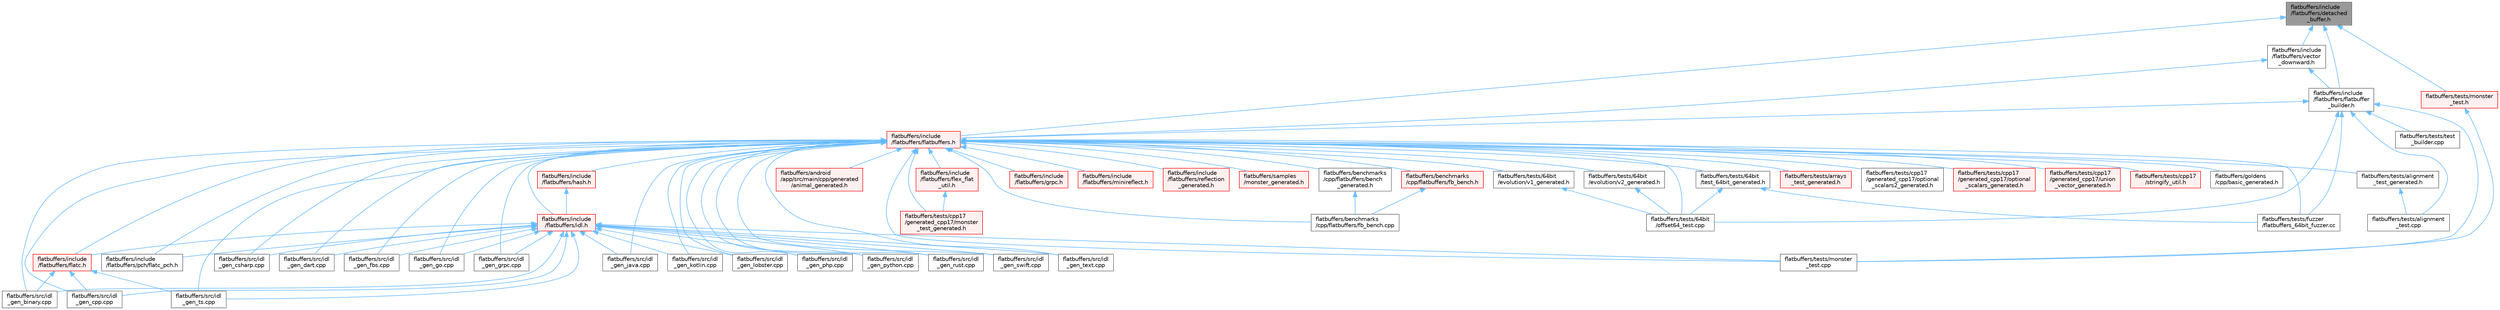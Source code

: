 digraph "flatbuffers/include/flatbuffers/detached_buffer.h"
{
 // LATEX_PDF_SIZE
  bgcolor="transparent";
  edge [fontname=Helvetica,fontsize=10,labelfontname=Helvetica,labelfontsize=10];
  node [fontname=Helvetica,fontsize=10,shape=box,height=0.2,width=0.4];
  Node1 [id="Node000001",label="flatbuffers/include\l/flatbuffers/detached\l_buffer.h",height=0.2,width=0.4,color="gray40", fillcolor="grey60", style="filled", fontcolor="black",tooltip=" "];
  Node1 -> Node2 [id="edge1_Node000001_Node000002",dir="back",color="steelblue1",style="solid",tooltip=" "];
  Node2 [id="Node000002",label="flatbuffers/include\l/flatbuffers/flatbuffer\l_builder.h",height=0.2,width=0.4,color="grey40", fillcolor="white", style="filled",URL="$flatbuffer__builder_8h.html",tooltip=" "];
  Node2 -> Node3 [id="edge2_Node000002_Node000003",dir="back",color="steelblue1",style="solid",tooltip=" "];
  Node3 [id="Node000003",label="flatbuffers/include\l/flatbuffers/flatbuffers.h",height=0.2,width=0.4,color="red", fillcolor="#FFF0F0", style="filled",URL="$flatbuffers_8h.html",tooltip=" "];
  Node3 -> Node4 [id="edge3_Node000003_Node000004",dir="back",color="steelblue1",style="solid",tooltip=" "];
  Node4 [id="Node000004",label="flatbuffers/android\l/app/src/main/cpp/generated\l/animal_generated.h",height=0.2,width=0.4,color="red", fillcolor="#FFF0F0", style="filled",URL="$animal__generated_8h.html",tooltip=" "];
  Node3 -> Node6 [id="edge4_Node000003_Node000006",dir="back",color="steelblue1",style="solid",tooltip=" "];
  Node6 [id="Node000006",label="flatbuffers/benchmarks\l/cpp/flatbuffers/bench\l_generated.h",height=0.2,width=0.4,color="grey40", fillcolor="white", style="filled",URL="$bench__generated_8h.html",tooltip=" "];
  Node6 -> Node7 [id="edge5_Node000006_Node000007",dir="back",color="steelblue1",style="solid",tooltip=" "];
  Node7 [id="Node000007",label="flatbuffers/benchmarks\l/cpp/flatbuffers/fb_bench.cpp",height=0.2,width=0.4,color="grey40", fillcolor="white", style="filled",URL="$fb__bench_8cpp.html",tooltip=" "];
  Node3 -> Node7 [id="edge6_Node000003_Node000007",dir="back",color="steelblue1",style="solid",tooltip=" "];
  Node3 -> Node8 [id="edge7_Node000003_Node000008",dir="back",color="steelblue1",style="solid",tooltip=" "];
  Node8 [id="Node000008",label="flatbuffers/benchmarks\l/cpp/flatbuffers/fb_bench.h",height=0.2,width=0.4,color="red", fillcolor="#FFF0F0", style="filled",URL="$fb__bench_8h.html",tooltip=" "];
  Node8 -> Node7 [id="edge8_Node000008_Node000007",dir="back",color="steelblue1",style="solid",tooltip=" "];
  Node3 -> Node10 [id="edge9_Node000003_Node000010",dir="back",color="steelblue1",style="solid",tooltip=" "];
  Node10 [id="Node000010",label="flatbuffers/goldens\l/cpp/basic_generated.h",height=0.2,width=0.4,color="grey40", fillcolor="white", style="filled",URL="$basic__generated_8h.html",tooltip=" "];
  Node3 -> Node11 [id="edge10_Node000003_Node000011",dir="back",color="steelblue1",style="solid",tooltip=" "];
  Node11 [id="Node000011",label="flatbuffers/include\l/flatbuffers/flatc.h",height=0.2,width=0.4,color="red", fillcolor="#FFF0F0", style="filled",URL="$flatc_8h.html",tooltip=" "];
  Node11 -> Node14 [id="edge11_Node000011_Node000014",dir="back",color="steelblue1",style="solid",tooltip=" "];
  Node14 [id="Node000014",label="flatbuffers/src/idl\l_gen_binary.cpp",height=0.2,width=0.4,color="grey40", fillcolor="white", style="filled",URL="$idl__gen__binary_8cpp.html",tooltip=" "];
  Node11 -> Node15 [id="edge12_Node000011_Node000015",dir="back",color="steelblue1",style="solid",tooltip=" "];
  Node15 [id="Node000015",label="flatbuffers/src/idl\l_gen_cpp.cpp",height=0.2,width=0.4,color="grey40", fillcolor="white", style="filled",URL="$idl__gen__cpp_8cpp.html",tooltip=" "];
  Node11 -> Node16 [id="edge13_Node000011_Node000016",dir="back",color="steelblue1",style="solid",tooltip=" "];
  Node16 [id="Node000016",label="flatbuffers/src/idl\l_gen_ts.cpp",height=0.2,width=0.4,color="grey40", fillcolor="white", style="filled",URL="$idl__gen__ts_8cpp.html",tooltip=" "];
  Node3 -> Node17 [id="edge14_Node000003_Node000017",dir="back",color="steelblue1",style="solid",tooltip=" "];
  Node17 [id="Node000017",label="flatbuffers/include\l/flatbuffers/flex_flat\l_util.h",height=0.2,width=0.4,color="red", fillcolor="#FFF0F0", style="filled",URL="$flex__flat__util_8h.html",tooltip=" "];
  Node17 -> Node18 [id="edge15_Node000017_Node000018",dir="back",color="steelblue1",style="solid",tooltip=" "];
  Node18 [id="Node000018",label="flatbuffers/tests/cpp17\l/generated_cpp17/monster\l_test_generated.h",height=0.2,width=0.4,color="red", fillcolor="#FFF0F0", style="filled",URL="$cpp17_2generated__cpp17_2monster__test__generated_8h.html",tooltip=" "];
  Node3 -> Node44 [id="edge16_Node000003_Node000044",dir="back",color="steelblue1",style="solid",tooltip=" "];
  Node44 [id="Node000044",label="flatbuffers/include\l/flatbuffers/grpc.h",height=0.2,width=0.4,color="red", fillcolor="#FFF0F0", style="filled",URL="$grpc_8h.html",tooltip=" "];
  Node3 -> Node45 [id="edge17_Node000003_Node000045",dir="back",color="steelblue1",style="solid",tooltip=" "];
  Node45 [id="Node000045",label="flatbuffers/include\l/flatbuffers/hash.h",height=0.2,width=0.4,color="red", fillcolor="#FFF0F0", style="filled",URL="$hash_8h.html",tooltip=" "];
  Node45 -> Node46 [id="edge18_Node000045_Node000046",dir="back",color="steelblue1",style="solid",tooltip=" "];
  Node46 [id="Node000046",label="flatbuffers/include\l/flatbuffers/idl.h",height=0.2,width=0.4,color="red", fillcolor="#FFF0F0", style="filled",URL="$idl_8h.html",tooltip=" "];
  Node46 -> Node11 [id="edge19_Node000046_Node000011",dir="back",color="steelblue1",style="solid",tooltip=" "];
  Node46 -> Node90 [id="edge20_Node000046_Node000090",dir="back",color="steelblue1",style="solid",tooltip=" "];
  Node90 [id="Node000090",label="flatbuffers/include\l/flatbuffers/pch/flatc_pch.h",height=0.2,width=0.4,color="grey40", fillcolor="white", style="filled",URL="$flatc__pch_8h.html",tooltip=" "];
  Node46 -> Node14 [id="edge21_Node000046_Node000014",dir="back",color="steelblue1",style="solid",tooltip=" "];
  Node46 -> Node15 [id="edge22_Node000046_Node000015",dir="back",color="steelblue1",style="solid",tooltip=" "];
  Node46 -> Node69 [id="edge23_Node000046_Node000069",dir="back",color="steelblue1",style="solid",tooltip=" "];
  Node69 [id="Node000069",label="flatbuffers/src/idl\l_gen_csharp.cpp",height=0.2,width=0.4,color="grey40", fillcolor="white", style="filled",URL="$idl__gen__csharp_8cpp.html",tooltip=" "];
  Node46 -> Node53 [id="edge24_Node000046_Node000053",dir="back",color="steelblue1",style="solid",tooltip=" "];
  Node53 [id="Node000053",label="flatbuffers/src/idl\l_gen_dart.cpp",height=0.2,width=0.4,color="grey40", fillcolor="white", style="filled",URL="$idl__gen__dart_8cpp.html",tooltip=" "];
  Node46 -> Node71 [id="edge25_Node000046_Node000071",dir="back",color="steelblue1",style="solid",tooltip=" "];
  Node71 [id="Node000071",label="flatbuffers/src/idl\l_gen_fbs.cpp",height=0.2,width=0.4,color="grey40", fillcolor="white", style="filled",URL="$idl__gen__fbs_8cpp.html",tooltip=" "];
  Node46 -> Node54 [id="edge26_Node000046_Node000054",dir="back",color="steelblue1",style="solid",tooltip=" "];
  Node54 [id="Node000054",label="flatbuffers/src/idl\l_gen_go.cpp",height=0.2,width=0.4,color="grey40", fillcolor="white", style="filled",URL="$idl__gen__go_8cpp.html",tooltip=" "];
  Node46 -> Node49 [id="edge27_Node000046_Node000049",dir="back",color="steelblue1",style="solid",tooltip=" "];
  Node49 [id="Node000049",label="flatbuffers/src/idl\l_gen_grpc.cpp",height=0.2,width=0.4,color="grey40", fillcolor="white", style="filled",URL="$idl__gen__grpc_8cpp.html",tooltip=" "];
  Node46 -> Node55 [id="edge28_Node000046_Node000055",dir="back",color="steelblue1",style="solid",tooltip=" "];
  Node55 [id="Node000055",label="flatbuffers/src/idl\l_gen_java.cpp",height=0.2,width=0.4,color="grey40", fillcolor="white", style="filled",URL="$idl__gen__java_8cpp.html",tooltip=" "];
  Node46 -> Node56 [id="edge29_Node000046_Node000056",dir="back",color="steelblue1",style="solid",tooltip=" "];
  Node56 [id="Node000056",label="flatbuffers/src/idl\l_gen_kotlin.cpp",height=0.2,width=0.4,color="grey40", fillcolor="white", style="filled",URL="$idl__gen__kotlin_8cpp.html",tooltip=" "];
  Node46 -> Node80 [id="edge30_Node000046_Node000080",dir="back",color="steelblue1",style="solid",tooltip=" "];
  Node80 [id="Node000080",label="flatbuffers/src/idl\l_gen_lobster.cpp",height=0.2,width=0.4,color="grey40", fillcolor="white", style="filled",URL="$idl__gen__lobster_8cpp.html",tooltip=" "];
  Node46 -> Node82 [id="edge31_Node000046_Node000082",dir="back",color="steelblue1",style="solid",tooltip=" "];
  Node82 [id="Node000082",label="flatbuffers/src/idl\l_gen_php.cpp",height=0.2,width=0.4,color="grey40", fillcolor="white", style="filled",URL="$idl__gen__php_8cpp.html",tooltip=" "];
  Node46 -> Node51 [id="edge32_Node000046_Node000051",dir="back",color="steelblue1",style="solid",tooltip=" "];
  Node51 [id="Node000051",label="flatbuffers/src/idl\l_gen_python.cpp",height=0.2,width=0.4,color="grey40", fillcolor="white", style="filled",URL="$idl__gen__python_8cpp.html",tooltip=" "];
  Node46 -> Node58 [id="edge33_Node000046_Node000058",dir="back",color="steelblue1",style="solid",tooltip=" "];
  Node58 [id="Node000058",label="flatbuffers/src/idl\l_gen_rust.cpp",height=0.2,width=0.4,color="grey40", fillcolor="white", style="filled",URL="$idl__gen__rust_8cpp.html",tooltip=" "];
  Node46 -> Node59 [id="edge34_Node000046_Node000059",dir="back",color="steelblue1",style="solid",tooltip=" "];
  Node59 [id="Node000059",label="flatbuffers/src/idl\l_gen_swift.cpp",height=0.2,width=0.4,color="grey40", fillcolor="white", style="filled",URL="$idl__gen__swift_8cpp.html",tooltip=" "];
  Node46 -> Node86 [id="edge35_Node000046_Node000086",dir="back",color="steelblue1",style="solid",tooltip=" "];
  Node86 [id="Node000086",label="flatbuffers/src/idl\l_gen_text.cpp",height=0.2,width=0.4,color="grey40", fillcolor="white", style="filled",URL="$idl__gen__text_8cpp.html",tooltip=" "];
  Node46 -> Node16 [id="edge36_Node000046_Node000016",dir="back",color="steelblue1",style="solid",tooltip=" "];
  Node46 -> Node24 [id="edge37_Node000046_Node000024",dir="back",color="steelblue1",style="solid",tooltip=" "];
  Node24 [id="Node000024",label="flatbuffers/tests/monster\l_test.cpp",height=0.2,width=0.4,color="grey40", fillcolor="white", style="filled",URL="$monster__test_8cpp.html",tooltip=" "];
  Node3 -> Node46 [id="edge38_Node000003_Node000046",dir="back",color="steelblue1",style="solid",tooltip=" "];
  Node3 -> Node106 [id="edge39_Node000003_Node000106",dir="back",color="steelblue1",style="solid",tooltip=" "];
  Node106 [id="Node000106",label="flatbuffers/include\l/flatbuffers/minireflect.h",height=0.2,width=0.4,color="red", fillcolor="#FFF0F0", style="filled",URL="$minireflect_8h.html",tooltip=" "];
  Node3 -> Node90 [id="edge40_Node000003_Node000090",dir="back",color="steelblue1",style="solid",tooltip=" "];
  Node3 -> Node107 [id="edge41_Node000003_Node000107",dir="back",color="steelblue1",style="solid",tooltip=" "];
  Node107 [id="Node000107",label="flatbuffers/include\l/flatbuffers/reflection\l_generated.h",height=0.2,width=0.4,color="red", fillcolor="#FFF0F0", style="filled",URL="$reflection__generated_8h.html",tooltip=" "];
  Node3 -> Node117 [id="edge42_Node000003_Node000117",dir="back",color="steelblue1",style="solid",tooltip=" "];
  Node117 [id="Node000117",label="flatbuffers/samples\l/monster_generated.h",height=0.2,width=0.4,color="red", fillcolor="#FFF0F0", style="filled",URL="$monster__generated_8h.html",tooltip=" "];
  Node3 -> Node14 [id="edge43_Node000003_Node000014",dir="back",color="steelblue1",style="solid",tooltip=" "];
  Node3 -> Node15 [id="edge44_Node000003_Node000015",dir="back",color="steelblue1",style="solid",tooltip=" "];
  Node3 -> Node69 [id="edge45_Node000003_Node000069",dir="back",color="steelblue1",style="solid",tooltip=" "];
  Node3 -> Node53 [id="edge46_Node000003_Node000053",dir="back",color="steelblue1",style="solid",tooltip=" "];
  Node3 -> Node71 [id="edge47_Node000003_Node000071",dir="back",color="steelblue1",style="solid",tooltip=" "];
  Node3 -> Node54 [id="edge48_Node000003_Node000054",dir="back",color="steelblue1",style="solid",tooltip=" "];
  Node3 -> Node49 [id="edge49_Node000003_Node000049",dir="back",color="steelblue1",style="solid",tooltip=" "];
  Node3 -> Node55 [id="edge50_Node000003_Node000055",dir="back",color="steelblue1",style="solid",tooltip=" "];
  Node3 -> Node56 [id="edge51_Node000003_Node000056",dir="back",color="steelblue1",style="solid",tooltip=" "];
  Node3 -> Node80 [id="edge52_Node000003_Node000080",dir="back",color="steelblue1",style="solid",tooltip=" "];
  Node3 -> Node82 [id="edge53_Node000003_Node000082",dir="back",color="steelblue1",style="solid",tooltip=" "];
  Node3 -> Node51 [id="edge54_Node000003_Node000051",dir="back",color="steelblue1",style="solid",tooltip=" "];
  Node3 -> Node58 [id="edge55_Node000003_Node000058",dir="back",color="steelblue1",style="solid",tooltip=" "];
  Node3 -> Node59 [id="edge56_Node000003_Node000059",dir="back",color="steelblue1",style="solid",tooltip=" "];
  Node3 -> Node86 [id="edge57_Node000003_Node000086",dir="back",color="steelblue1",style="solid",tooltip=" "];
  Node3 -> Node16 [id="edge58_Node000003_Node000016",dir="back",color="steelblue1",style="solid",tooltip=" "];
  Node3 -> Node119 [id="edge59_Node000003_Node000119",dir="back",color="steelblue1",style="solid",tooltip=" "];
  Node119 [id="Node000119",label="flatbuffers/tests/64bit\l/evolution/v1_generated.h",height=0.2,width=0.4,color="grey40", fillcolor="white", style="filled",URL="$v1__generated_8h.html",tooltip=" "];
  Node119 -> Node120 [id="edge60_Node000119_Node000120",dir="back",color="steelblue1",style="solid",tooltip=" "];
  Node120 [id="Node000120",label="flatbuffers/tests/64bit\l/offset64_test.cpp",height=0.2,width=0.4,color="grey40", fillcolor="white", style="filled",URL="$offset64__test_8cpp.html",tooltip=" "];
  Node3 -> Node121 [id="edge61_Node000003_Node000121",dir="back",color="steelblue1",style="solid",tooltip=" "];
  Node121 [id="Node000121",label="flatbuffers/tests/64bit\l/evolution/v2_generated.h",height=0.2,width=0.4,color="grey40", fillcolor="white", style="filled",URL="$v2__generated_8h.html",tooltip=" "];
  Node121 -> Node120 [id="edge62_Node000121_Node000120",dir="back",color="steelblue1",style="solid",tooltip=" "];
  Node3 -> Node120 [id="edge63_Node000003_Node000120",dir="back",color="steelblue1",style="solid",tooltip=" "];
  Node3 -> Node122 [id="edge64_Node000003_Node000122",dir="back",color="steelblue1",style="solid",tooltip=" "];
  Node122 [id="Node000122",label="flatbuffers/tests/64bit\l/test_64bit_generated.h",height=0.2,width=0.4,color="grey40", fillcolor="white", style="filled",URL="$test__64bit__generated_8h.html",tooltip=" "];
  Node122 -> Node120 [id="edge65_Node000122_Node000120",dir="back",color="steelblue1",style="solid",tooltip=" "];
  Node122 -> Node116 [id="edge66_Node000122_Node000116",dir="back",color="steelblue1",style="solid",tooltip=" "];
  Node116 [id="Node000116",label="flatbuffers/tests/fuzzer\l/flatbuffers_64bit_fuzzer.cc",height=0.2,width=0.4,color="grey40", fillcolor="white", style="filled",URL="$flatbuffers__64bit__fuzzer_8cc.html",tooltip=" "];
  Node3 -> Node123 [id="edge67_Node000003_Node000123",dir="back",color="steelblue1",style="solid",tooltip=" "];
  Node123 [id="Node000123",label="flatbuffers/tests/alignment\l_test_generated.h",height=0.2,width=0.4,color="grey40", fillcolor="white", style="filled",URL="$alignment__test__generated_8h.html",tooltip=" "];
  Node123 -> Node124 [id="edge68_Node000123_Node000124",dir="back",color="steelblue1",style="solid",tooltip=" "];
  Node124 [id="Node000124",label="flatbuffers/tests/alignment\l_test.cpp",height=0.2,width=0.4,color="grey40", fillcolor="white", style="filled",URL="$alignment__test_8cpp.html",tooltip=" "];
  Node3 -> Node125 [id="edge69_Node000003_Node000125",dir="back",color="steelblue1",style="solid",tooltip=" "];
  Node125 [id="Node000125",label="flatbuffers/tests/arrays\l_test_generated.h",height=0.2,width=0.4,color="red", fillcolor="#FFF0F0", style="filled",URL="$arrays__test__generated_8h.html",tooltip=" "];
  Node3 -> Node18 [id="edge70_Node000003_Node000018",dir="back",color="steelblue1",style="solid",tooltip=" "];
  Node3 -> Node126 [id="edge71_Node000003_Node000126",dir="back",color="steelblue1",style="solid",tooltip=" "];
  Node126 [id="Node000126",label="flatbuffers/tests/cpp17\l/generated_cpp17/optional\l_scalars2_generated.h",height=0.2,width=0.4,color="grey40", fillcolor="white", style="filled",URL="$optional__scalars2__generated_8h.html",tooltip=" "];
  Node3 -> Node127 [id="edge72_Node000003_Node000127",dir="back",color="steelblue1",style="solid",tooltip=" "];
  Node127 [id="Node000127",label="flatbuffers/tests/cpp17\l/generated_cpp17/optional\l_scalars_generated.h",height=0.2,width=0.4,color="red", fillcolor="#FFF0F0", style="filled",URL="$cpp17_2generated__cpp17_2optional__scalars__generated_8h.html",tooltip=" "];
  Node3 -> Node128 [id="edge73_Node000003_Node000128",dir="back",color="steelblue1",style="solid",tooltip=" "];
  Node128 [id="Node000128",label="flatbuffers/tests/cpp17\l/generated_cpp17/union\l_vector_generated.h",height=0.2,width=0.4,color="red", fillcolor="#FFF0F0", style="filled",URL="$cpp17_2generated__cpp17_2union__vector__generated_8h.html",tooltip=" "];
  Node3 -> Node129 [id="edge74_Node000003_Node000129",dir="back",color="steelblue1",style="solid",tooltip=" "];
  Node129 [id="Node000129",label="flatbuffers/tests/cpp17\l/stringify_util.h",height=0.2,width=0.4,color="red", fillcolor="#FFF0F0", style="filled",URL="$stringify__util_8h.html",tooltip=" "];
  Node3 -> Node116 [id="edge75_Node000003_Node000116",dir="back",color="steelblue1",style="solid",tooltip=" "];
  Node3 -> Node24 [id="edge76_Node000003_Node000024",dir="back",color="steelblue1",style="solid",tooltip=" "];
  Node2 -> Node120 [id="edge77_Node000002_Node000120",dir="back",color="steelblue1",style="solid",tooltip=" "];
  Node2 -> Node124 [id="edge78_Node000002_Node000124",dir="back",color="steelblue1",style="solid",tooltip=" "];
  Node2 -> Node116 [id="edge79_Node000002_Node000116",dir="back",color="steelblue1",style="solid",tooltip=" "];
  Node2 -> Node24 [id="edge80_Node000002_Node000024",dir="back",color="steelblue1",style="solid",tooltip=" "];
  Node2 -> Node32 [id="edge81_Node000002_Node000032",dir="back",color="steelblue1",style="solid",tooltip=" "];
  Node32 [id="Node000032",label="flatbuffers/tests/test\l_builder.cpp",height=0.2,width=0.4,color="grey40", fillcolor="white", style="filled",URL="$test__builder_8cpp.html",tooltip=" "];
  Node1 -> Node3 [id="edge82_Node000001_Node000003",dir="back",color="steelblue1",style="solid",tooltip=" "];
  Node1 -> Node146 [id="edge83_Node000001_Node000146",dir="back",color="steelblue1",style="solid",tooltip=" "];
  Node146 [id="Node000146",label="flatbuffers/include\l/flatbuffers/vector\l_downward.h",height=0.2,width=0.4,color="grey40", fillcolor="white", style="filled",URL="$vector__downward_8h.html",tooltip=" "];
  Node146 -> Node2 [id="edge84_Node000146_Node000002",dir="back",color="steelblue1",style="solid",tooltip=" "];
  Node146 -> Node3 [id="edge85_Node000146_Node000003",dir="back",color="steelblue1",style="solid",tooltip=" "];
  Node1 -> Node27 [id="edge86_Node000001_Node000027",dir="back",color="steelblue1",style="solid",tooltip=" "];
  Node27 [id="Node000027",label="flatbuffers/tests/monster\l_test.h",height=0.2,width=0.4,color="red", fillcolor="#FFF0F0", style="filled",URL="$monster__test_8h.html",tooltip=" "];
  Node27 -> Node24 [id="edge87_Node000027_Node000024",dir="back",color="steelblue1",style="solid",tooltip=" "];
}
